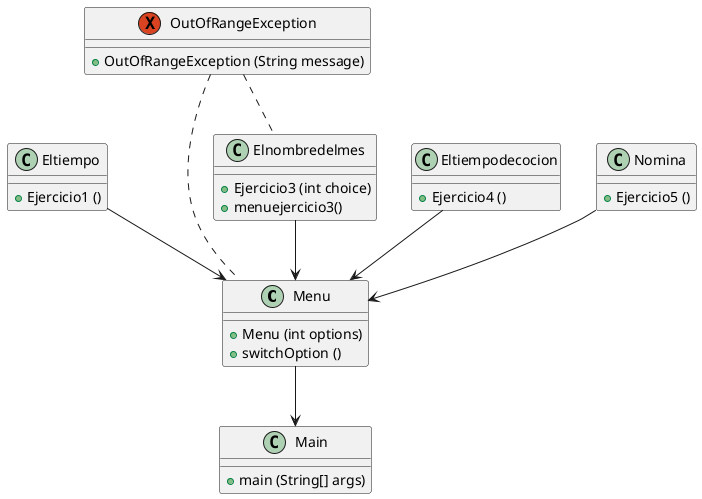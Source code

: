 @startuml
'https://plantuml.com/class-diagram


class Menu{
    +Menu (int options)
   +switchOption ()
}

class Main{
    +main (String[] args)
}

class Eltiempo{
    +Ejercicio1 ()
}

class Elnombredelmes{
    +Ejercicio3 (int choice)
    +menuejercicio3()
}

class Eltiempodecocion{
    +Ejercicio4 ()
}

class Nomina{
    +Ejercicio5 ()
}

exception OutOfRangeException{
    +OutOfRangeException (String message)
}

Elnombredelmes --> Menu
Eltiempo --> Menu
Eltiempodecocion --> Menu
Nomina --> Menu
Menu --> Main
OutOfRangeException .. Menu
OutOfRangeException .. Elnombredelmes
@enduml
